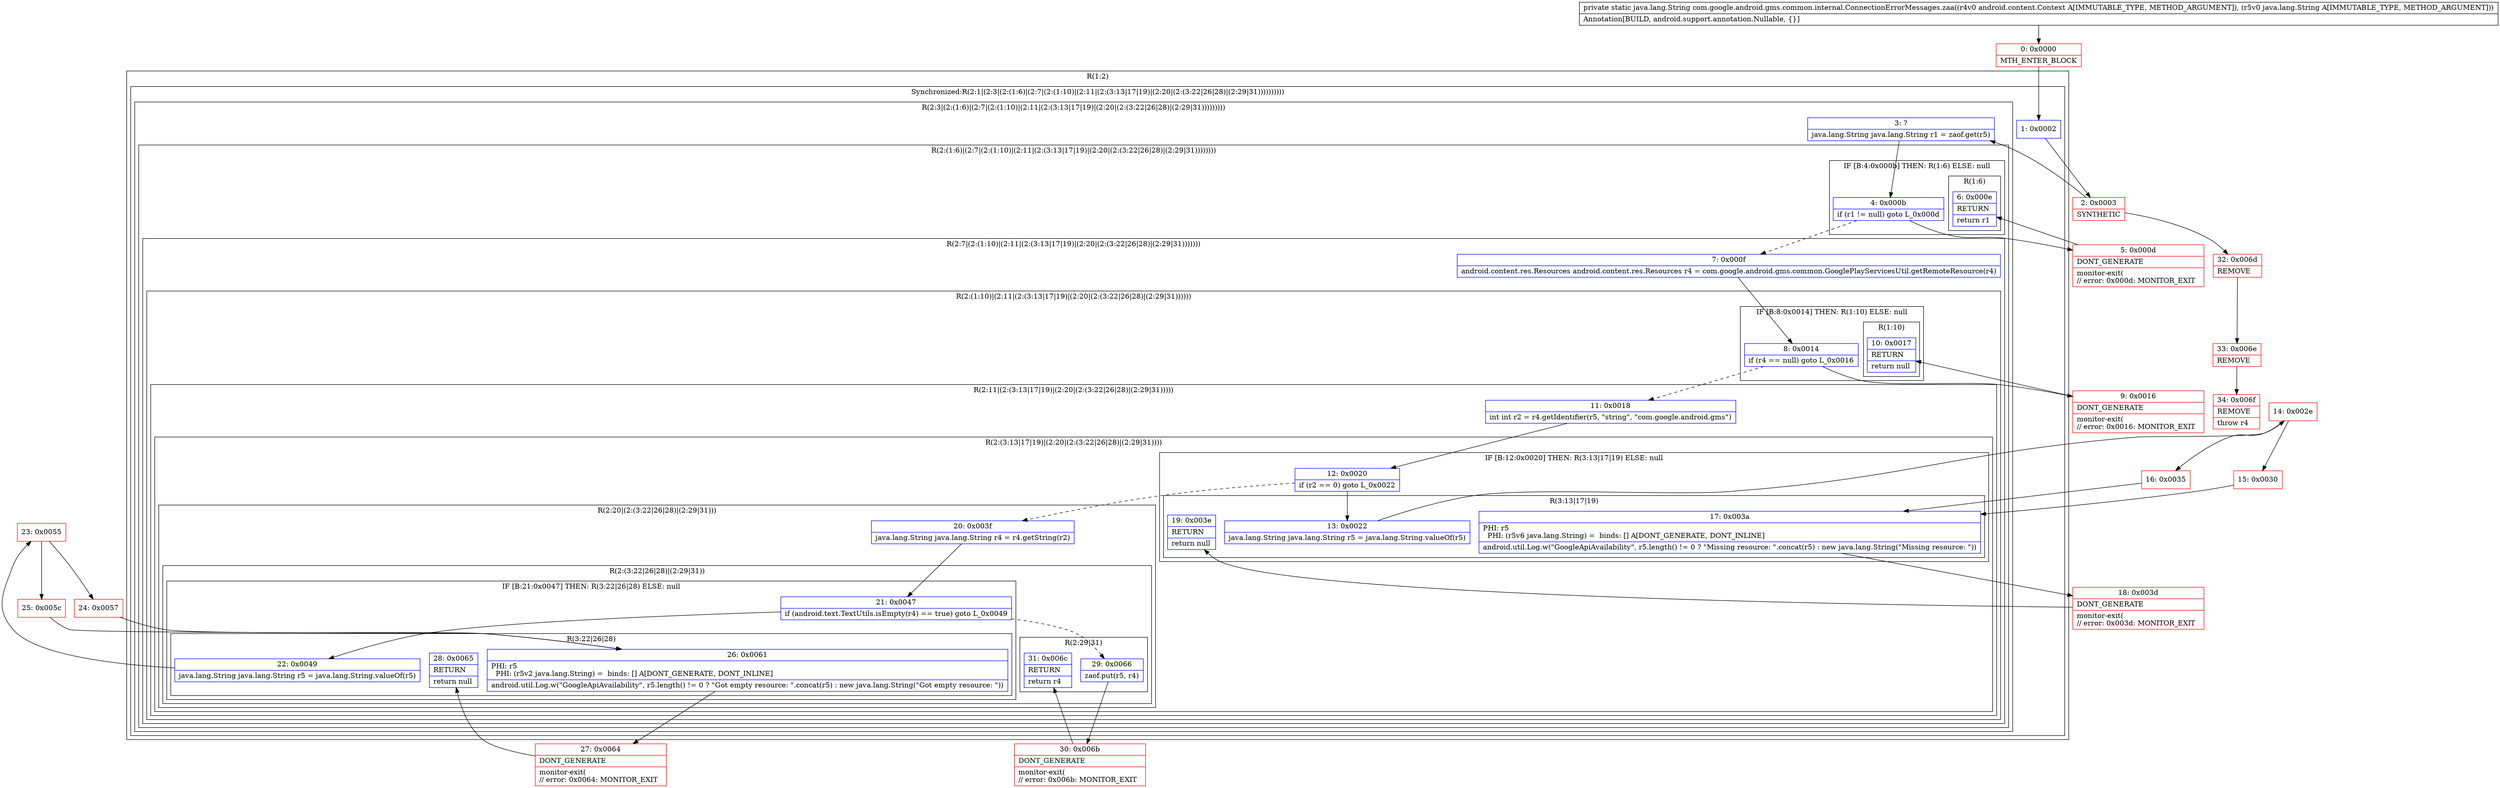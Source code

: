 digraph "CFG forcom.google.android.gms.common.internal.ConnectionErrorMessages.zaa(Landroid\/content\/Context;Ljava\/lang\/String;)Ljava\/lang\/String;" {
subgraph cluster_Region_793962428 {
label = "R(1:2)";
node [shape=record,color=blue];
subgraph cluster_SynchronizedRegion_1096267268 {
label = "Synchronized:R(2:1|(2:3|(2:(1:6)|(2:7|(2:(1:10)|(2:11|(2:(3:13|17|19)|(2:20|(2:(3:22|26|28)|(2:29|31))))))))))";
node [shape=record,color=blue];
Node_1 [shape=record,label="{1\:\ 0x0002}"];
subgraph cluster_Region_126988671 {
label = "R(2:3|(2:(1:6)|(2:7|(2:(1:10)|(2:11|(2:(3:13|17|19)|(2:20|(2:(3:22|26|28)|(2:29|31)))))))))";
node [shape=record,color=blue];
Node_3 [shape=record,label="{3\:\ ?|java.lang.String java.lang.String r1 = zaof.get(r5)\l}"];
subgraph cluster_Region_632052516 {
label = "R(2:(1:6)|(2:7|(2:(1:10)|(2:11|(2:(3:13|17|19)|(2:20|(2:(3:22|26|28)|(2:29|31))))))))";
node [shape=record,color=blue];
subgraph cluster_IfRegion_1920370944 {
label = "IF [B:4:0x000b] THEN: R(1:6) ELSE: null";
node [shape=record,color=blue];
Node_4 [shape=record,label="{4\:\ 0x000b|if (r1 != null) goto L_0x000d\l}"];
subgraph cluster_Region_1047629187 {
label = "R(1:6)";
node [shape=record,color=blue];
Node_6 [shape=record,label="{6\:\ 0x000e|RETURN\l|return r1\l}"];
}
}
subgraph cluster_Region_738901626 {
label = "R(2:7|(2:(1:10)|(2:11|(2:(3:13|17|19)|(2:20|(2:(3:22|26|28)|(2:29|31)))))))";
node [shape=record,color=blue];
Node_7 [shape=record,label="{7\:\ 0x000f|android.content.res.Resources android.content.res.Resources r4 = com.google.android.gms.common.GooglePlayServicesUtil.getRemoteResource(r4)\l}"];
subgraph cluster_Region_608115907 {
label = "R(2:(1:10)|(2:11|(2:(3:13|17|19)|(2:20|(2:(3:22|26|28)|(2:29|31))))))";
node [shape=record,color=blue];
subgraph cluster_IfRegion_639297741 {
label = "IF [B:8:0x0014] THEN: R(1:10) ELSE: null";
node [shape=record,color=blue];
Node_8 [shape=record,label="{8\:\ 0x0014|if (r4 == null) goto L_0x0016\l}"];
subgraph cluster_Region_476602623 {
label = "R(1:10)";
node [shape=record,color=blue];
Node_10 [shape=record,label="{10\:\ 0x0017|RETURN\l|return null\l}"];
}
}
subgraph cluster_Region_1617058695 {
label = "R(2:11|(2:(3:13|17|19)|(2:20|(2:(3:22|26|28)|(2:29|31)))))";
node [shape=record,color=blue];
Node_11 [shape=record,label="{11\:\ 0x0018|int int r2 = r4.getIdentifier(r5, \"string\", \"com.google.android.gms\")\l}"];
subgraph cluster_Region_1626538720 {
label = "R(2:(3:13|17|19)|(2:20|(2:(3:22|26|28)|(2:29|31))))";
node [shape=record,color=blue];
subgraph cluster_IfRegion_734872256 {
label = "IF [B:12:0x0020] THEN: R(3:13|17|19) ELSE: null";
node [shape=record,color=blue];
Node_12 [shape=record,label="{12\:\ 0x0020|if (r2 == 0) goto L_0x0022\l}"];
subgraph cluster_Region_1438336485 {
label = "R(3:13|17|19)";
node [shape=record,color=blue];
Node_13 [shape=record,label="{13\:\ 0x0022|java.lang.String java.lang.String r5 = java.lang.String.valueOf(r5)\l}"];
Node_17 [shape=record,label="{17\:\ 0x003a|PHI: r5 \l  PHI: (r5v6 java.lang.String) =  binds: [] A[DONT_GENERATE, DONT_INLINE]\l|android.util.Log.w(\"GoogleApiAvailability\", r5.length() != 0 ? \"Missing resource: \".concat(r5) : new java.lang.String(\"Missing resource: \"))\l}"];
Node_19 [shape=record,label="{19\:\ 0x003e|RETURN\l|return null\l}"];
}
}
subgraph cluster_Region_1380835229 {
label = "R(2:20|(2:(3:22|26|28)|(2:29|31)))";
node [shape=record,color=blue];
Node_20 [shape=record,label="{20\:\ 0x003f|java.lang.String java.lang.String r4 = r4.getString(r2)\l}"];
subgraph cluster_Region_658575521 {
label = "R(2:(3:22|26|28)|(2:29|31))";
node [shape=record,color=blue];
subgraph cluster_IfRegion_1516280820 {
label = "IF [B:21:0x0047] THEN: R(3:22|26|28) ELSE: null";
node [shape=record,color=blue];
Node_21 [shape=record,label="{21\:\ 0x0047|if (android.text.TextUtils.isEmpty(r4) == true) goto L_0x0049\l}"];
subgraph cluster_Region_337759971 {
label = "R(3:22|26|28)";
node [shape=record,color=blue];
Node_22 [shape=record,label="{22\:\ 0x0049|java.lang.String java.lang.String r5 = java.lang.String.valueOf(r5)\l}"];
Node_26 [shape=record,label="{26\:\ 0x0061|PHI: r5 \l  PHI: (r5v2 java.lang.String) =  binds: [] A[DONT_GENERATE, DONT_INLINE]\l|android.util.Log.w(\"GoogleApiAvailability\", r5.length() != 0 ? \"Got empty resource: \".concat(r5) : new java.lang.String(\"Got empty resource: \"))\l}"];
Node_28 [shape=record,label="{28\:\ 0x0065|RETURN\l|return null\l}"];
}
}
subgraph cluster_Region_682384732 {
label = "R(2:29|31)";
node [shape=record,color=blue];
Node_29 [shape=record,label="{29\:\ 0x0066|zaof.put(r5, r4)\l}"];
Node_31 [shape=record,label="{31\:\ 0x006c|RETURN\l|return r4\l}"];
}
}
}
}
}
}
}
}
}
}
}
Node_0 [shape=record,color=red,label="{0\:\ 0x0000|MTH_ENTER_BLOCK\l}"];
Node_2 [shape=record,color=red,label="{2\:\ 0x0003|SYNTHETIC\l}"];
Node_5 [shape=record,color=red,label="{5\:\ 0x000d|DONT_GENERATE\l|monitor\-exit(\l\/\/ error: 0x000d: MONITOR_EXIT  \l}"];
Node_9 [shape=record,color=red,label="{9\:\ 0x0016|DONT_GENERATE\l|monitor\-exit(\l\/\/ error: 0x0016: MONITOR_EXIT  \l}"];
Node_14 [shape=record,color=red,label="{14\:\ 0x002e}"];
Node_15 [shape=record,color=red,label="{15\:\ 0x0030}"];
Node_16 [shape=record,color=red,label="{16\:\ 0x0035}"];
Node_18 [shape=record,color=red,label="{18\:\ 0x003d|DONT_GENERATE\l|monitor\-exit(\l\/\/ error: 0x003d: MONITOR_EXIT  \l}"];
Node_23 [shape=record,color=red,label="{23\:\ 0x0055}"];
Node_24 [shape=record,color=red,label="{24\:\ 0x0057}"];
Node_25 [shape=record,color=red,label="{25\:\ 0x005c}"];
Node_27 [shape=record,color=red,label="{27\:\ 0x0064|DONT_GENERATE\l|monitor\-exit(\l\/\/ error: 0x0064: MONITOR_EXIT  \l}"];
Node_30 [shape=record,color=red,label="{30\:\ 0x006b|DONT_GENERATE\l|monitor\-exit(\l\/\/ error: 0x006b: MONITOR_EXIT  \l}"];
Node_32 [shape=record,color=red,label="{32\:\ 0x006d|REMOVE\l}"];
Node_33 [shape=record,color=red,label="{33\:\ 0x006e|REMOVE\l}"];
Node_34 [shape=record,color=red,label="{34\:\ 0x006f|REMOVE\l|throw r4\l}"];
MethodNode[shape=record,label="{private static java.lang.String com.google.android.gms.common.internal.ConnectionErrorMessages.zaa((r4v0 android.content.Context A[IMMUTABLE_TYPE, METHOD_ARGUMENT]), (r5v0 java.lang.String A[IMMUTABLE_TYPE, METHOD_ARGUMENT]))  | Annotation[BUILD, android.support.annotation.Nullable, \{\}]\l}"];
MethodNode -> Node_0;
Node_1 -> Node_2;
Node_3 -> Node_4;
Node_4 -> Node_5;
Node_4 -> Node_7[style=dashed];
Node_7 -> Node_8;
Node_8 -> Node_9;
Node_8 -> Node_11[style=dashed];
Node_11 -> Node_12;
Node_12 -> Node_13;
Node_12 -> Node_20[style=dashed];
Node_13 -> Node_14;
Node_17 -> Node_18;
Node_20 -> Node_21;
Node_21 -> Node_22;
Node_21 -> Node_29[style=dashed];
Node_22 -> Node_23;
Node_26 -> Node_27;
Node_29 -> Node_30;
Node_0 -> Node_1;
Node_2 -> Node_3;
Node_2 -> Node_32;
Node_5 -> Node_6;
Node_9 -> Node_10;
Node_14 -> Node_15;
Node_14 -> Node_16;
Node_15 -> Node_17;
Node_16 -> Node_17;
Node_18 -> Node_19;
Node_23 -> Node_24;
Node_23 -> Node_25;
Node_24 -> Node_26;
Node_25 -> Node_26;
Node_27 -> Node_28;
Node_30 -> Node_31;
Node_32 -> Node_33;
Node_33 -> Node_34;
}


